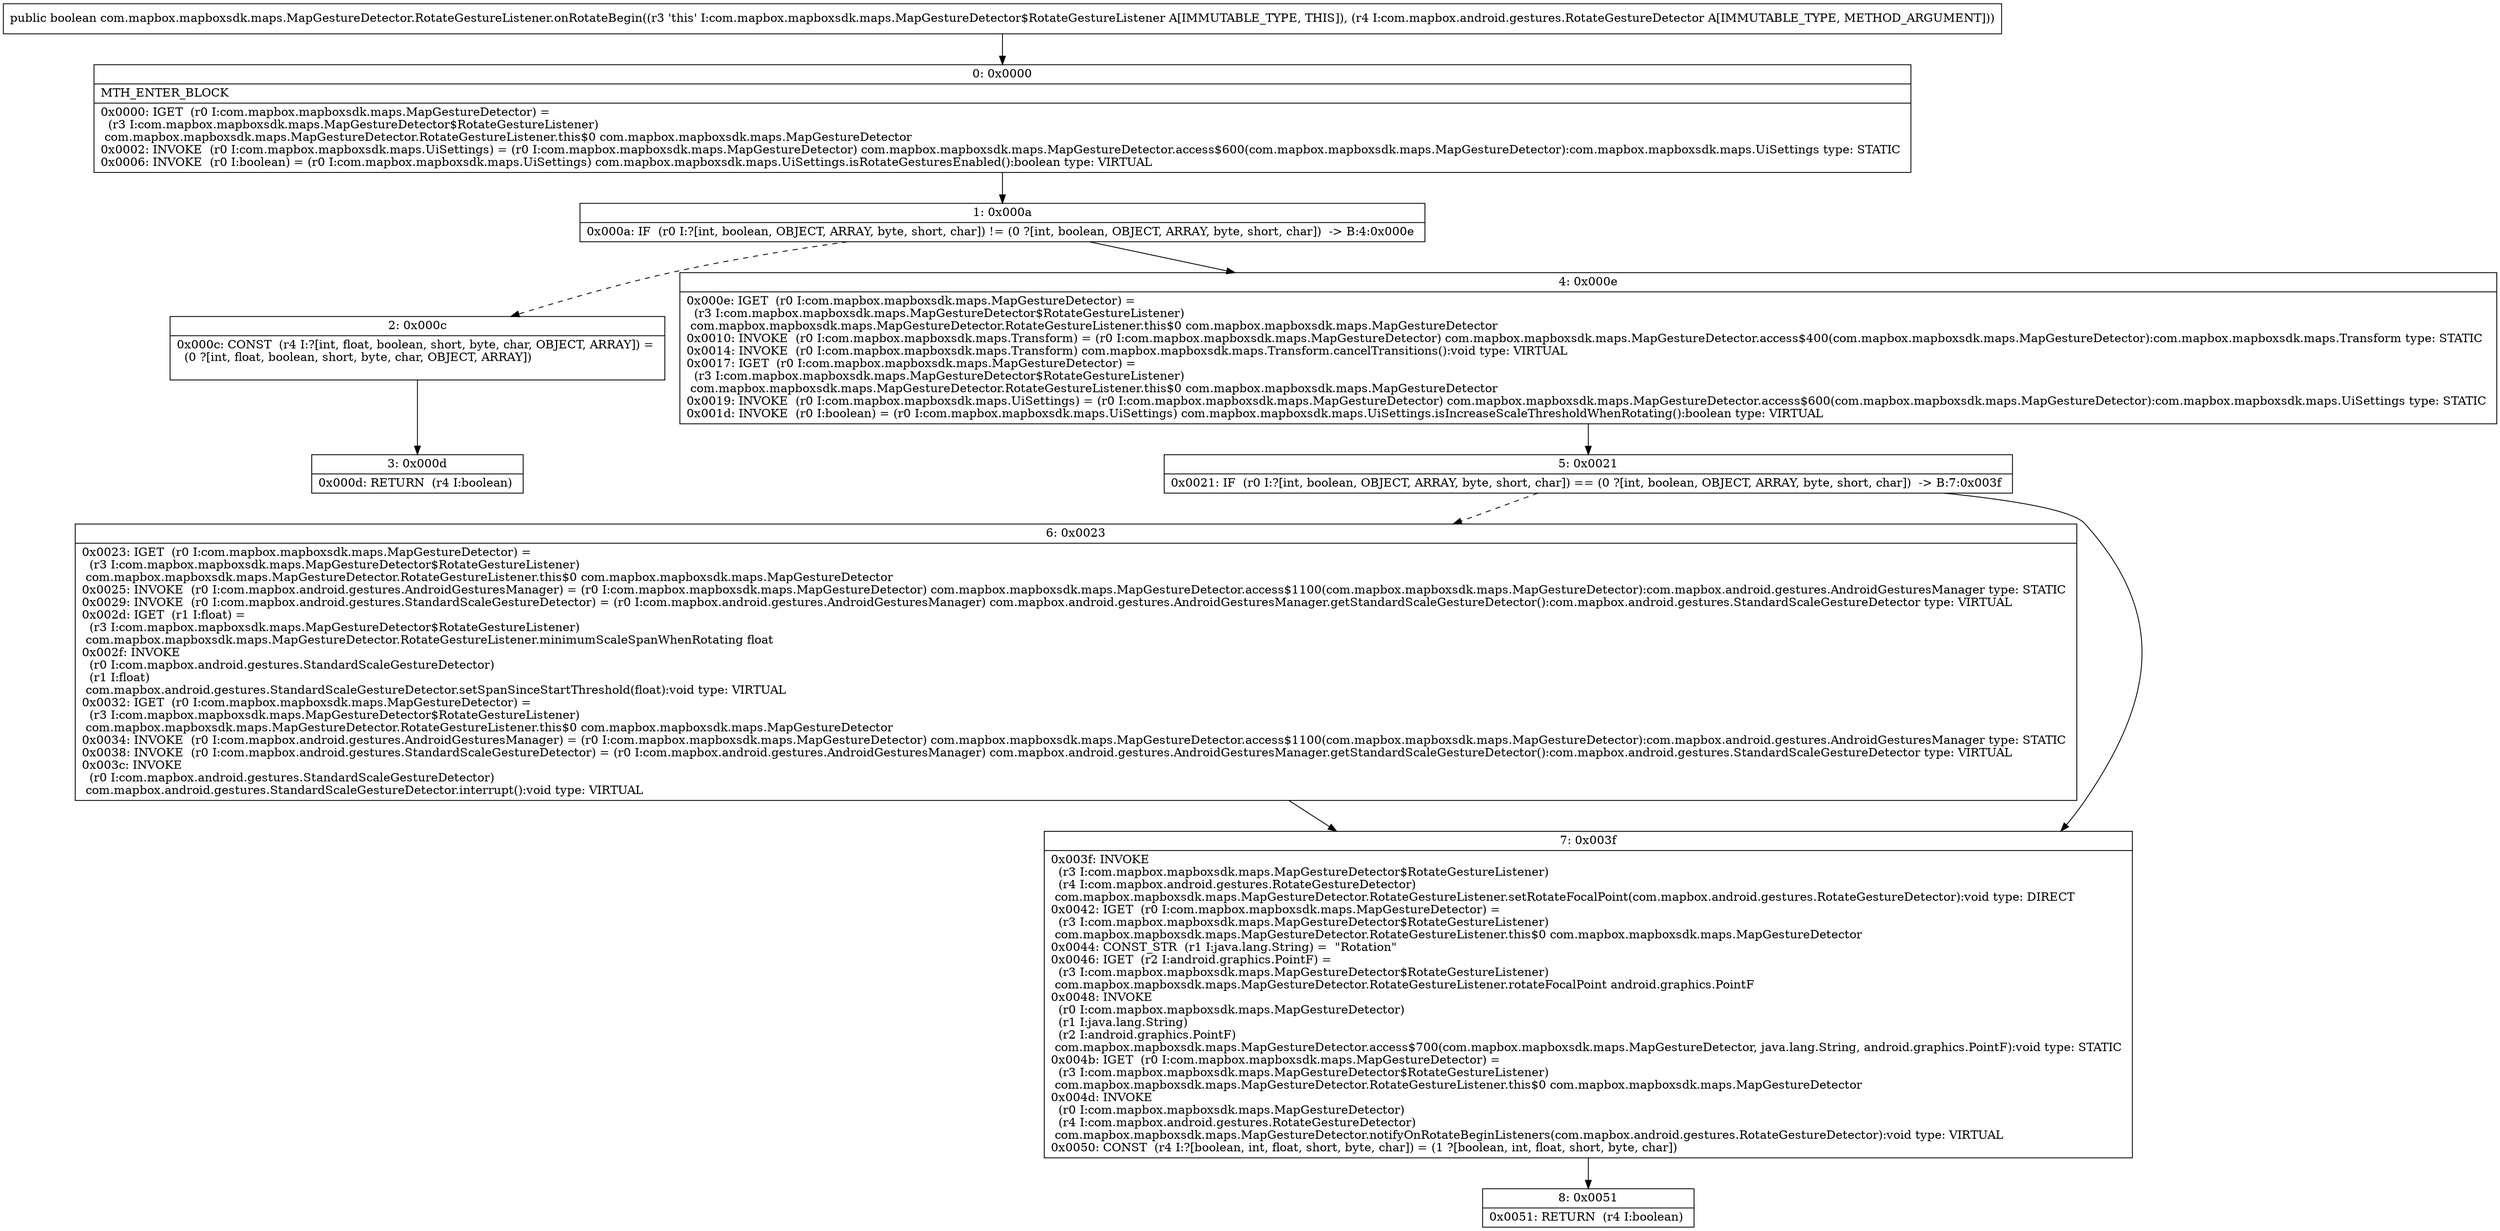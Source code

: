 digraph "CFG forcom.mapbox.mapboxsdk.maps.MapGestureDetector.RotateGestureListener.onRotateBegin(Lcom\/mapbox\/android\/gestures\/RotateGestureDetector;)Z" {
Node_0 [shape=record,label="{0\:\ 0x0000|MTH_ENTER_BLOCK\l|0x0000: IGET  (r0 I:com.mapbox.mapboxsdk.maps.MapGestureDetector) = \l  (r3 I:com.mapbox.mapboxsdk.maps.MapGestureDetector$RotateGestureListener)\l com.mapbox.mapboxsdk.maps.MapGestureDetector.RotateGestureListener.this$0 com.mapbox.mapboxsdk.maps.MapGestureDetector \l0x0002: INVOKE  (r0 I:com.mapbox.mapboxsdk.maps.UiSettings) = (r0 I:com.mapbox.mapboxsdk.maps.MapGestureDetector) com.mapbox.mapboxsdk.maps.MapGestureDetector.access$600(com.mapbox.mapboxsdk.maps.MapGestureDetector):com.mapbox.mapboxsdk.maps.UiSettings type: STATIC \l0x0006: INVOKE  (r0 I:boolean) = (r0 I:com.mapbox.mapboxsdk.maps.UiSettings) com.mapbox.mapboxsdk.maps.UiSettings.isRotateGesturesEnabled():boolean type: VIRTUAL \l}"];
Node_1 [shape=record,label="{1\:\ 0x000a|0x000a: IF  (r0 I:?[int, boolean, OBJECT, ARRAY, byte, short, char]) != (0 ?[int, boolean, OBJECT, ARRAY, byte, short, char])  \-\> B:4:0x000e \l}"];
Node_2 [shape=record,label="{2\:\ 0x000c|0x000c: CONST  (r4 I:?[int, float, boolean, short, byte, char, OBJECT, ARRAY]) = \l  (0 ?[int, float, boolean, short, byte, char, OBJECT, ARRAY])\l \l}"];
Node_3 [shape=record,label="{3\:\ 0x000d|0x000d: RETURN  (r4 I:boolean) \l}"];
Node_4 [shape=record,label="{4\:\ 0x000e|0x000e: IGET  (r0 I:com.mapbox.mapboxsdk.maps.MapGestureDetector) = \l  (r3 I:com.mapbox.mapboxsdk.maps.MapGestureDetector$RotateGestureListener)\l com.mapbox.mapboxsdk.maps.MapGestureDetector.RotateGestureListener.this$0 com.mapbox.mapboxsdk.maps.MapGestureDetector \l0x0010: INVOKE  (r0 I:com.mapbox.mapboxsdk.maps.Transform) = (r0 I:com.mapbox.mapboxsdk.maps.MapGestureDetector) com.mapbox.mapboxsdk.maps.MapGestureDetector.access$400(com.mapbox.mapboxsdk.maps.MapGestureDetector):com.mapbox.mapboxsdk.maps.Transform type: STATIC \l0x0014: INVOKE  (r0 I:com.mapbox.mapboxsdk.maps.Transform) com.mapbox.mapboxsdk.maps.Transform.cancelTransitions():void type: VIRTUAL \l0x0017: IGET  (r0 I:com.mapbox.mapboxsdk.maps.MapGestureDetector) = \l  (r3 I:com.mapbox.mapboxsdk.maps.MapGestureDetector$RotateGestureListener)\l com.mapbox.mapboxsdk.maps.MapGestureDetector.RotateGestureListener.this$0 com.mapbox.mapboxsdk.maps.MapGestureDetector \l0x0019: INVOKE  (r0 I:com.mapbox.mapboxsdk.maps.UiSettings) = (r0 I:com.mapbox.mapboxsdk.maps.MapGestureDetector) com.mapbox.mapboxsdk.maps.MapGestureDetector.access$600(com.mapbox.mapboxsdk.maps.MapGestureDetector):com.mapbox.mapboxsdk.maps.UiSettings type: STATIC \l0x001d: INVOKE  (r0 I:boolean) = (r0 I:com.mapbox.mapboxsdk.maps.UiSettings) com.mapbox.mapboxsdk.maps.UiSettings.isIncreaseScaleThresholdWhenRotating():boolean type: VIRTUAL \l}"];
Node_5 [shape=record,label="{5\:\ 0x0021|0x0021: IF  (r0 I:?[int, boolean, OBJECT, ARRAY, byte, short, char]) == (0 ?[int, boolean, OBJECT, ARRAY, byte, short, char])  \-\> B:7:0x003f \l}"];
Node_6 [shape=record,label="{6\:\ 0x0023|0x0023: IGET  (r0 I:com.mapbox.mapboxsdk.maps.MapGestureDetector) = \l  (r3 I:com.mapbox.mapboxsdk.maps.MapGestureDetector$RotateGestureListener)\l com.mapbox.mapboxsdk.maps.MapGestureDetector.RotateGestureListener.this$0 com.mapbox.mapboxsdk.maps.MapGestureDetector \l0x0025: INVOKE  (r0 I:com.mapbox.android.gestures.AndroidGesturesManager) = (r0 I:com.mapbox.mapboxsdk.maps.MapGestureDetector) com.mapbox.mapboxsdk.maps.MapGestureDetector.access$1100(com.mapbox.mapboxsdk.maps.MapGestureDetector):com.mapbox.android.gestures.AndroidGesturesManager type: STATIC \l0x0029: INVOKE  (r0 I:com.mapbox.android.gestures.StandardScaleGestureDetector) = (r0 I:com.mapbox.android.gestures.AndroidGesturesManager) com.mapbox.android.gestures.AndroidGesturesManager.getStandardScaleGestureDetector():com.mapbox.android.gestures.StandardScaleGestureDetector type: VIRTUAL \l0x002d: IGET  (r1 I:float) = \l  (r3 I:com.mapbox.mapboxsdk.maps.MapGestureDetector$RotateGestureListener)\l com.mapbox.mapboxsdk.maps.MapGestureDetector.RotateGestureListener.minimumScaleSpanWhenRotating float \l0x002f: INVOKE  \l  (r0 I:com.mapbox.android.gestures.StandardScaleGestureDetector)\l  (r1 I:float)\l com.mapbox.android.gestures.StandardScaleGestureDetector.setSpanSinceStartThreshold(float):void type: VIRTUAL \l0x0032: IGET  (r0 I:com.mapbox.mapboxsdk.maps.MapGestureDetector) = \l  (r3 I:com.mapbox.mapboxsdk.maps.MapGestureDetector$RotateGestureListener)\l com.mapbox.mapboxsdk.maps.MapGestureDetector.RotateGestureListener.this$0 com.mapbox.mapboxsdk.maps.MapGestureDetector \l0x0034: INVOKE  (r0 I:com.mapbox.android.gestures.AndroidGesturesManager) = (r0 I:com.mapbox.mapboxsdk.maps.MapGestureDetector) com.mapbox.mapboxsdk.maps.MapGestureDetector.access$1100(com.mapbox.mapboxsdk.maps.MapGestureDetector):com.mapbox.android.gestures.AndroidGesturesManager type: STATIC \l0x0038: INVOKE  (r0 I:com.mapbox.android.gestures.StandardScaleGestureDetector) = (r0 I:com.mapbox.android.gestures.AndroidGesturesManager) com.mapbox.android.gestures.AndroidGesturesManager.getStandardScaleGestureDetector():com.mapbox.android.gestures.StandardScaleGestureDetector type: VIRTUAL \l0x003c: INVOKE  \l  (r0 I:com.mapbox.android.gestures.StandardScaleGestureDetector)\l com.mapbox.android.gestures.StandardScaleGestureDetector.interrupt():void type: VIRTUAL \l}"];
Node_7 [shape=record,label="{7\:\ 0x003f|0x003f: INVOKE  \l  (r3 I:com.mapbox.mapboxsdk.maps.MapGestureDetector$RotateGestureListener)\l  (r4 I:com.mapbox.android.gestures.RotateGestureDetector)\l com.mapbox.mapboxsdk.maps.MapGestureDetector.RotateGestureListener.setRotateFocalPoint(com.mapbox.android.gestures.RotateGestureDetector):void type: DIRECT \l0x0042: IGET  (r0 I:com.mapbox.mapboxsdk.maps.MapGestureDetector) = \l  (r3 I:com.mapbox.mapboxsdk.maps.MapGestureDetector$RotateGestureListener)\l com.mapbox.mapboxsdk.maps.MapGestureDetector.RotateGestureListener.this$0 com.mapbox.mapboxsdk.maps.MapGestureDetector \l0x0044: CONST_STR  (r1 I:java.lang.String) =  \"Rotation\" \l0x0046: IGET  (r2 I:android.graphics.PointF) = \l  (r3 I:com.mapbox.mapboxsdk.maps.MapGestureDetector$RotateGestureListener)\l com.mapbox.mapboxsdk.maps.MapGestureDetector.RotateGestureListener.rotateFocalPoint android.graphics.PointF \l0x0048: INVOKE  \l  (r0 I:com.mapbox.mapboxsdk.maps.MapGestureDetector)\l  (r1 I:java.lang.String)\l  (r2 I:android.graphics.PointF)\l com.mapbox.mapboxsdk.maps.MapGestureDetector.access$700(com.mapbox.mapboxsdk.maps.MapGestureDetector, java.lang.String, android.graphics.PointF):void type: STATIC \l0x004b: IGET  (r0 I:com.mapbox.mapboxsdk.maps.MapGestureDetector) = \l  (r3 I:com.mapbox.mapboxsdk.maps.MapGestureDetector$RotateGestureListener)\l com.mapbox.mapboxsdk.maps.MapGestureDetector.RotateGestureListener.this$0 com.mapbox.mapboxsdk.maps.MapGestureDetector \l0x004d: INVOKE  \l  (r0 I:com.mapbox.mapboxsdk.maps.MapGestureDetector)\l  (r4 I:com.mapbox.android.gestures.RotateGestureDetector)\l com.mapbox.mapboxsdk.maps.MapGestureDetector.notifyOnRotateBeginListeners(com.mapbox.android.gestures.RotateGestureDetector):void type: VIRTUAL \l0x0050: CONST  (r4 I:?[boolean, int, float, short, byte, char]) = (1 ?[boolean, int, float, short, byte, char]) \l}"];
Node_8 [shape=record,label="{8\:\ 0x0051|0x0051: RETURN  (r4 I:boolean) \l}"];
MethodNode[shape=record,label="{public boolean com.mapbox.mapboxsdk.maps.MapGestureDetector.RotateGestureListener.onRotateBegin((r3 'this' I:com.mapbox.mapboxsdk.maps.MapGestureDetector$RotateGestureListener A[IMMUTABLE_TYPE, THIS]), (r4 I:com.mapbox.android.gestures.RotateGestureDetector A[IMMUTABLE_TYPE, METHOD_ARGUMENT])) }"];
MethodNode -> Node_0;
Node_0 -> Node_1;
Node_1 -> Node_2[style=dashed];
Node_1 -> Node_4;
Node_2 -> Node_3;
Node_4 -> Node_5;
Node_5 -> Node_6[style=dashed];
Node_5 -> Node_7;
Node_6 -> Node_7;
Node_7 -> Node_8;
}

